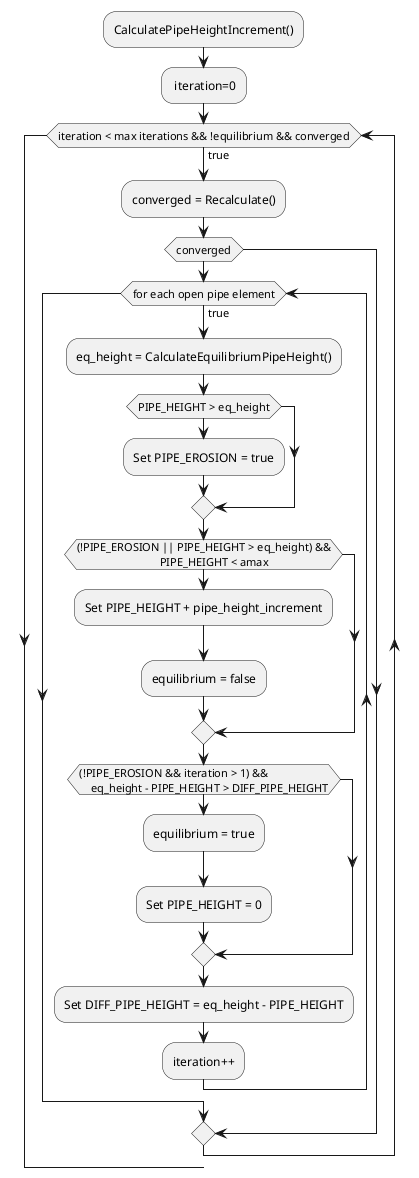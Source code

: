@startuml
 :CalculatePipeHeightIncrement();
 : iteration=0;
 while (iteration < max iterations && !equilibrium && converged) is (true)
 :converged = Recalculate();
 if(converged) then
 while(for each open pipe element) is (true)
 :eq_height = CalculateEquilibriumPipeHeight();
 if(PIPE_HEIGHT > eq_height) then
 :Set PIPE_EROSION = true;
 endif
 if((!PIPE_EROSION || PIPE_HEIGHT > eq_height) &&
                             PIPE_HEIGHT < amax) then
 :Set PIPE_HEIGHT + pipe_height_increment;
 :equilibrium = false;
 endif
 if ((!PIPE_EROSION && iteration > 1) &&
    eq_height - PIPE_HEIGHT > DIFF_PIPE_HEIGHT) then
        :equilibrium = true;
        :Set PIPE_HEIGHT = 0;
 endif
 :Set DIFF_PIPE_HEIGHT = eq_height - PIPE_HEIGHT;
 :iteration++;
 endwhile
 endif
 endwhile
@enduml